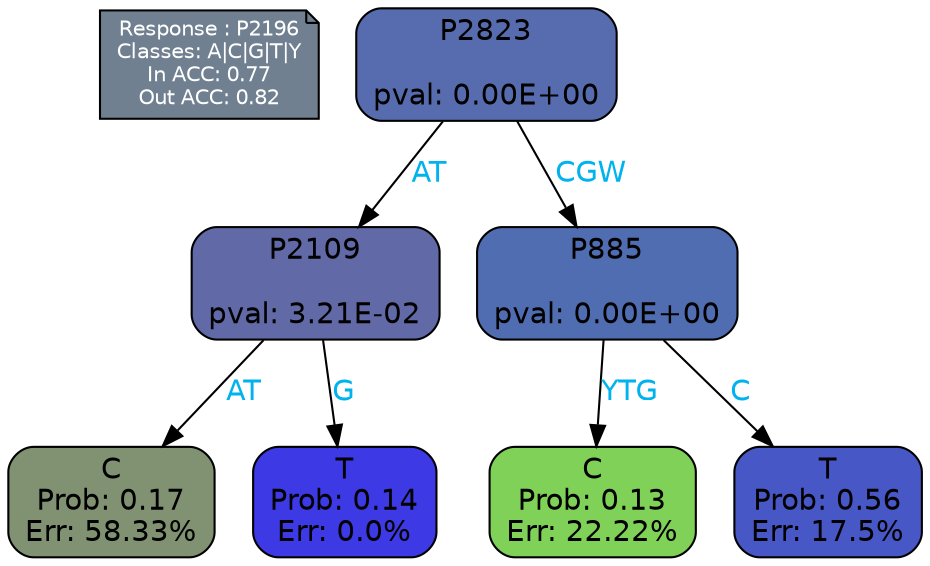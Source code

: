 digraph Tree {
node [shape=box, style="filled, rounded", color="black", fontname=helvetica] ;
graph [ranksep=equally, splines=polylines, bgcolor=transparent, dpi=600] ;
edge [fontname=helvetica] ;
LEGEND [label="Response : P2196
Classes: A|C|G|T|Y
In ACC: 0.77
Out ACC: 0.82
",shape=note,align=left,style=filled,fillcolor="slategray",fontcolor="white",fontsize=10];1 [label="P2823

pval: 0.00E+00", fillcolor="#566cae"] ;
2 [label="P2109

pval: 3.21E-02", fillcolor="#6169a6"] ;
3 [label="C
Prob: 0.17
Err: 58.33%", fillcolor="#809272"] ;
4 [label="T
Prob: 0.14
Err: 0.0%", fillcolor="#3c39e5"] ;
5 [label="P885

pval: 0.00E+00", fillcolor="#516db2"] ;
6 [label="C
Prob: 0.13
Err: 22.22%", fillcolor="#7fd157"] ;
7 [label="T
Prob: 0.56
Err: 17.5%", fillcolor="#4757c6"] ;
1 -> 2 [label="AT",fontcolor=deepskyblue2] ;
1 -> 5 [label="CGW",fontcolor=deepskyblue2] ;
2 -> 3 [label="AT",fontcolor=deepskyblue2] ;
2 -> 4 [label="G",fontcolor=deepskyblue2] ;
5 -> 6 [label="YTG",fontcolor=deepskyblue2] ;
5 -> 7 [label="C",fontcolor=deepskyblue2] ;
{rank = same; 3;4;6;7;}{rank = same; LEGEND;1;}}